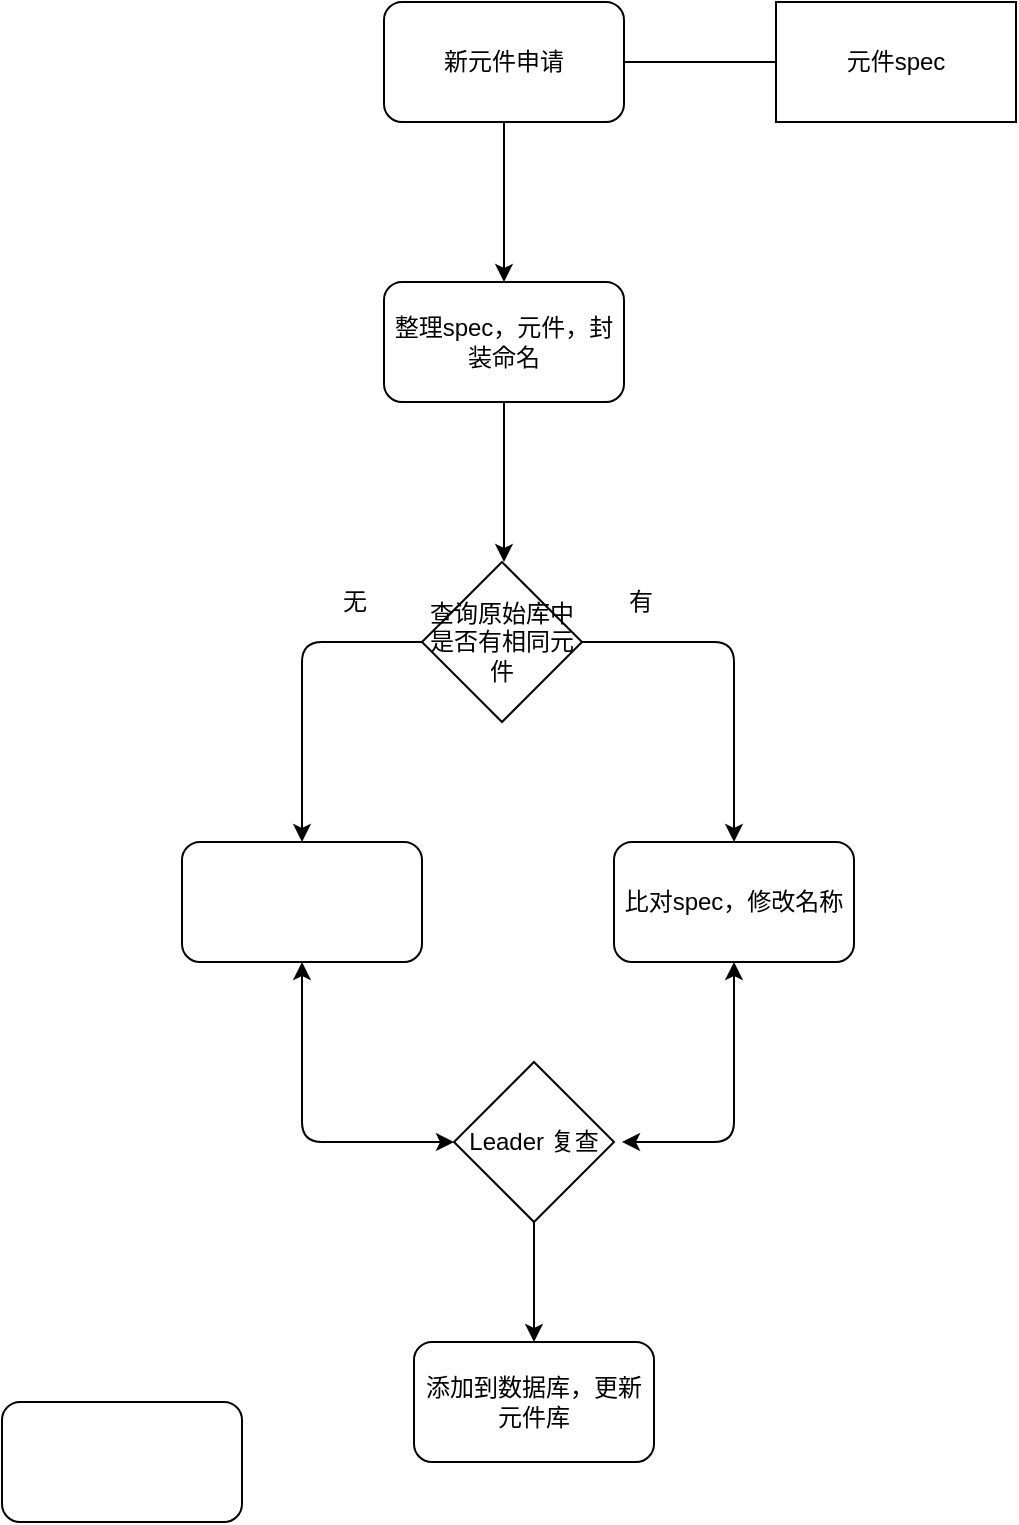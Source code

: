 <mxfile version="13.1.3">
    <diagram id="6hGFLwfOUW9BJ-s0fimq" name="Page-1">
        <mxGraphModel dx="1155" dy="792" grid="1" gridSize="10" guides="1" tooltips="1" connect="1" arrows="1" fold="1" page="1" pageScale="1" pageWidth="827" pageHeight="1169" math="0" shadow="0">
            <root>
                <mxCell id="0"/>
                <mxCell id="1" parent="0"/>
                <mxCell id="4" value="" style="edgeStyle=orthogonalEdgeStyle;rounded=0;orthogonalLoop=1;jettySize=auto;html=1;" edge="1" parent="1" source="2" target="3">
                    <mxGeometry relative="1" as="geometry"/>
                </mxCell>
                <mxCell id="2" value="新元件申请" style="rounded=1;whiteSpace=wrap;html=1;" vertex="1" parent="1">
                    <mxGeometry x="301" y="80" width="120" height="60" as="geometry"/>
                </mxCell>
                <mxCell id="11" value="" style="edgeStyle=orthogonalEdgeStyle;rounded=0;orthogonalLoop=1;jettySize=auto;html=1;" edge="1" parent="1" source="3">
                    <mxGeometry relative="1" as="geometry">
                        <mxPoint x="361" y="360" as="targetPoint"/>
                    </mxGeometry>
                </mxCell>
                <mxCell id="3" value="整理spec，元件，封装命名" style="rounded=1;whiteSpace=wrap;html=1;" vertex="1" parent="1">
                    <mxGeometry x="301" y="220" width="120" height="60" as="geometry"/>
                </mxCell>
                <mxCell id="8" value="元件spec" style="rounded=0;whiteSpace=wrap;html=1;" vertex="1" parent="1">
                    <mxGeometry x="497" y="80" width="120" height="60" as="geometry"/>
                </mxCell>
                <mxCell id="9" value="" style="endArrow=none;html=1;entryX=0;entryY=0.5;entryDx=0;entryDy=0;" edge="1" parent="1" target="8">
                    <mxGeometry width="50" height="50" relative="1" as="geometry">
                        <mxPoint x="421" y="110" as="sourcePoint"/>
                        <mxPoint x="471" y="60" as="targetPoint"/>
                    </mxGeometry>
                </mxCell>
                <mxCell id="12" value="查询原始库中是否有相同元件" style="rhombus;whiteSpace=wrap;html=1;" vertex="1" parent="1">
                    <mxGeometry x="320" y="360" width="80" height="80" as="geometry"/>
                </mxCell>
                <mxCell id="15" value="" style="rounded=1;whiteSpace=wrap;html=1;" vertex="1" parent="1">
                    <mxGeometry x="200" y="500" width="120" height="60" as="geometry"/>
                </mxCell>
                <mxCell id="26" value="" style="rounded=1;whiteSpace=wrap;html=1;" vertex="1" parent="1">
                    <mxGeometry x="110" y="780" width="120" height="60" as="geometry"/>
                </mxCell>
                <mxCell id="20" value="无" style="text;html=1;resizable=0;autosize=1;align=center;verticalAlign=middle;points=[];fillColor=none;strokeColor=none;rounded=0;" vertex="1" parent="1">
                    <mxGeometry x="271" y="370" width="30" height="20" as="geometry"/>
                </mxCell>
                <mxCell id="21" value="" style="edgeStyle=segmentEdgeStyle;endArrow=classic;html=1;entryX=0.5;entryY=0;entryDx=0;entryDy=0;" edge="1" parent="1" target="22">
                    <mxGeometry width="50" height="50" relative="1" as="geometry">
                        <mxPoint x="400" y="400" as="sourcePoint"/>
                        <mxPoint x="466" y="500" as="targetPoint"/>
                        <Array as="points">
                            <mxPoint x="476" y="400"/>
                        </Array>
                    </mxGeometry>
                </mxCell>
                <mxCell id="22" value="比对spec，修改名称" style="rounded=1;whiteSpace=wrap;html=1;" vertex="1" parent="1">
                    <mxGeometry x="416" y="500" width="120" height="60" as="geometry"/>
                </mxCell>
                <mxCell id="24" value="添加到数据库，更新元件库" style="rounded=1;whiteSpace=wrap;html=1;" vertex="1" parent="1">
                    <mxGeometry x="316" y="750" width="120" height="60" as="geometry"/>
                </mxCell>
                <mxCell id="23" value="有" style="text;html=1;resizable=0;autosize=1;align=center;verticalAlign=middle;points=[];fillColor=none;strokeColor=none;rounded=0;" vertex="1" parent="1">
                    <mxGeometry x="414" y="370" width="30" height="20" as="geometry"/>
                </mxCell>
                <mxCell id="33" value="" style="edgeStyle=orthogonalEdgeStyle;rounded=0;orthogonalLoop=1;jettySize=auto;html=1;" edge="1" parent="1" source="28" target="24">
                    <mxGeometry relative="1" as="geometry"/>
                </mxCell>
                <mxCell id="28" value="Leader 复查" style="rhombus;whiteSpace=wrap;html=1;" vertex="1" parent="1">
                    <mxGeometry x="336" y="610" width="80" height="80" as="geometry"/>
                </mxCell>
                <mxCell id="29" value="" style="edgeStyle=segmentEdgeStyle;endArrow=classic;html=1;exitX=0;exitY=0.5;exitDx=0;exitDy=0;" edge="1" parent="1" source="12">
                    <mxGeometry width="50" height="50" relative="1" as="geometry">
                        <mxPoint x="410" y="410" as="sourcePoint"/>
                        <mxPoint x="260" y="500" as="targetPoint"/>
                        <Array as="points">
                            <mxPoint x="260" y="400"/>
                        </Array>
                    </mxGeometry>
                </mxCell>
                <mxCell id="31" value="" style="endArrow=classic;startArrow=classic;html=1;entryX=0.5;entryY=1;entryDx=0;entryDy=0;exitX=0;exitY=0.5;exitDx=0;exitDy=0;" edge="1" parent="1" source="28" target="15">
                    <mxGeometry width="50" height="50" relative="1" as="geometry">
                        <mxPoint x="120" y="700" as="sourcePoint"/>
                        <mxPoint x="170" y="650" as="targetPoint"/>
                        <Array as="points">
                            <mxPoint x="260" y="650"/>
                            <mxPoint x="260" y="600"/>
                        </Array>
                    </mxGeometry>
                </mxCell>
                <mxCell id="32" value="" style="endArrow=classic;startArrow=classic;html=1;entryX=0.5;entryY=1;entryDx=0;entryDy=0;" edge="1" parent="1" target="22">
                    <mxGeometry width="50" height="50" relative="1" as="geometry">
                        <mxPoint x="420" y="650" as="sourcePoint"/>
                        <mxPoint x="270" y="570" as="targetPoint"/>
                        <Array as="points">
                            <mxPoint x="476" y="650"/>
                        </Array>
                    </mxGeometry>
                </mxCell>
            </root>
        </mxGraphModel>
    </diagram>
</mxfile>